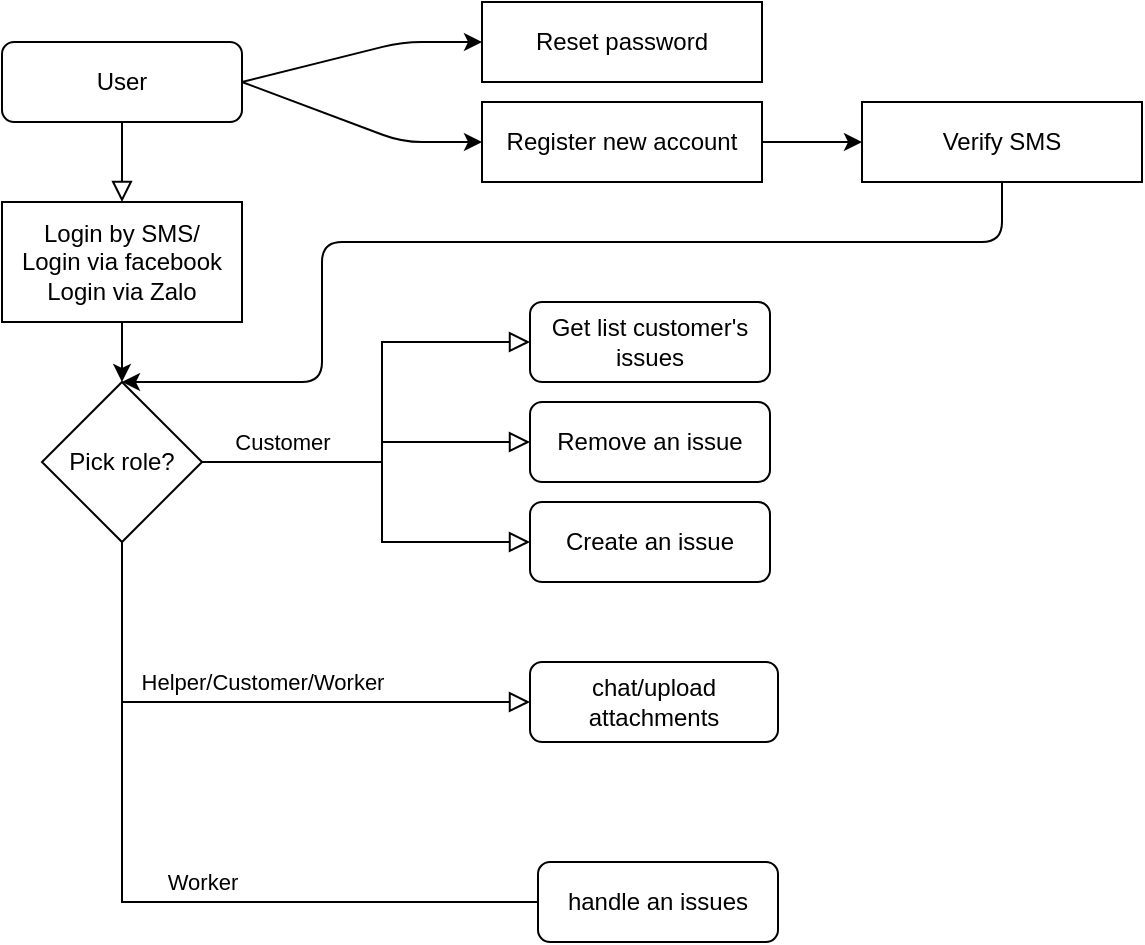 <mxfile version="14.4.9" type="github">
  <diagram id="C5RBs43oDa-KdzZeNtuy" name="Page-1">
    <mxGraphModel dx="716" dy="400" grid="1" gridSize="10" guides="1" tooltips="1" connect="1" arrows="1" fold="1" page="1" pageScale="1" pageWidth="827" pageHeight="1169" math="0" shadow="0">
      <root>
        <mxCell id="WIyWlLk6GJQsqaUBKTNV-0" />
        <mxCell id="WIyWlLk6GJQsqaUBKTNV-1" parent="WIyWlLk6GJQsqaUBKTNV-0" />
        <mxCell id="WIyWlLk6GJQsqaUBKTNV-2" value="" style="rounded=0;html=1;jettySize=auto;orthogonalLoop=1;fontSize=11;endArrow=block;endFill=0;endSize=8;strokeWidth=1;shadow=0;labelBackgroundColor=none;edgeStyle=orthogonalEdgeStyle;" parent="WIyWlLk6GJQsqaUBKTNV-1" source="WIyWlLk6GJQsqaUBKTNV-3" target="phNBYUWBBcwwwVyfr73K-1" edge="1">
          <mxGeometry relative="1" as="geometry">
            <mxPoint x="220" y="170" as="targetPoint" />
          </mxGeometry>
        </mxCell>
        <mxCell id="WIyWlLk6GJQsqaUBKTNV-3" value="User" style="rounded=1;whiteSpace=wrap;html=1;fontSize=12;glass=0;strokeWidth=1;shadow=0;" parent="WIyWlLk6GJQsqaUBKTNV-1" vertex="1">
          <mxGeometry x="160" y="20" width="120" height="40" as="geometry" />
        </mxCell>
        <mxCell id="WIyWlLk6GJQsqaUBKTNV-4" value="Worker" style="rounded=0;html=1;jettySize=auto;orthogonalLoop=1;fontSize=11;endArrow=block;endFill=0;endSize=8;strokeWidth=1;shadow=0;labelBackgroundColor=none;edgeStyle=orthogonalEdgeStyle;entryX=0;entryY=0.5;entryDx=0;entryDy=0;exitX=0.5;exitY=1;exitDx=0;exitDy=0;" parent="WIyWlLk6GJQsqaUBKTNV-1" source="phNBYUWBBcwwwVyfr73K-7" target="WIyWlLk6GJQsqaUBKTNV-12" edge="1">
          <mxGeometry x="0.122" y="10" relative="1" as="geometry">
            <mxPoint as="offset" />
            <mxPoint x="220" y="250" as="sourcePoint" />
            <mxPoint x="220" y="290" as="targetPoint" />
            <Array as="points">
              <mxPoint x="220" y="450" />
              <mxPoint x="430" y="450" />
            </Array>
          </mxGeometry>
        </mxCell>
        <mxCell id="WIyWlLk6GJQsqaUBKTNV-5" value="Customer" style="edgeStyle=orthogonalEdgeStyle;rounded=0;html=1;jettySize=auto;orthogonalLoop=1;fontSize=11;endArrow=block;endFill=0;endSize=8;strokeWidth=1;shadow=0;labelBackgroundColor=none;" parent="WIyWlLk6GJQsqaUBKTNV-1" target="WIyWlLk6GJQsqaUBKTNV-7" edge="1">
          <mxGeometry x="-0.608" y="10" relative="1" as="geometry">
            <mxPoint as="offset" />
            <mxPoint x="260" y="230" as="sourcePoint" />
            <Array as="points">
              <mxPoint x="350" y="230" />
              <mxPoint x="350" y="270" />
            </Array>
          </mxGeometry>
        </mxCell>
        <mxCell id="WIyWlLk6GJQsqaUBKTNV-7" value="Create an issue" style="rounded=1;whiteSpace=wrap;html=1;fontSize=12;glass=0;strokeWidth=1;shadow=0;" parent="WIyWlLk6GJQsqaUBKTNV-1" vertex="1">
          <mxGeometry x="424" y="250" width="120" height="40" as="geometry" />
        </mxCell>
        <mxCell id="WIyWlLk6GJQsqaUBKTNV-12" value="handle an issues" style="rounded=1;whiteSpace=wrap;html=1;fontSize=12;glass=0;strokeWidth=1;shadow=0;" parent="WIyWlLk6GJQsqaUBKTNV-1" vertex="1">
          <mxGeometry x="428" y="430" width="120" height="40" as="geometry" />
        </mxCell>
        <mxCell id="phNBYUWBBcwwwVyfr73K-0" value="Remove an issue" style="rounded=1;whiteSpace=wrap;html=1;fontSize=12;glass=0;strokeWidth=1;shadow=0;" vertex="1" parent="WIyWlLk6GJQsqaUBKTNV-1">
          <mxGeometry x="424" y="200" width="120" height="40" as="geometry" />
        </mxCell>
        <mxCell id="phNBYUWBBcwwwVyfr73K-1" value="Login by SMS/&lt;br&gt;Login via facebook&lt;br&gt;Login via Zalo" style="rounded=0;whiteSpace=wrap;html=1;" vertex="1" parent="WIyWlLk6GJQsqaUBKTNV-1">
          <mxGeometry x="160" y="100" width="120" height="60" as="geometry" />
        </mxCell>
        <mxCell id="phNBYUWBBcwwwVyfr73K-2" value="" style="edgeStyle=orthogonalEdgeStyle;rounded=0;html=1;jettySize=auto;orthogonalLoop=1;fontSize=11;endArrow=block;endFill=0;endSize=8;strokeWidth=1;shadow=0;labelBackgroundColor=none;entryX=0;entryY=0.5;entryDx=0;entryDy=0;exitX=1;exitY=0.5;exitDx=0;exitDy=0;" edge="1" parent="WIyWlLk6GJQsqaUBKTNV-1" source="phNBYUWBBcwwwVyfr73K-7" target="phNBYUWBBcwwwVyfr73K-0">
          <mxGeometry x="-0.444" y="20" relative="1" as="geometry">
            <mxPoint as="offset" />
            <mxPoint x="270" y="260" as="sourcePoint" />
            <mxPoint x="424" y="210" as="targetPoint" />
            <Array as="points">
              <mxPoint x="350" y="230" />
              <mxPoint x="350" y="220" />
            </Array>
          </mxGeometry>
        </mxCell>
        <mxCell id="phNBYUWBBcwwwVyfr73K-3" value="Helper/Customer/Worker" style="rounded=0;html=1;jettySize=auto;orthogonalLoop=1;fontSize=11;endArrow=block;endFill=0;endSize=8;strokeWidth=1;shadow=0;labelBackgroundColor=none;edgeStyle=orthogonalEdgeStyle;entryX=0;entryY=0.5;entryDx=0;entryDy=0;exitX=0.5;exitY=1;exitDx=0;exitDy=0;" edge="1" parent="WIyWlLk6GJQsqaUBKTNV-1" source="phNBYUWBBcwwwVyfr73K-7" target="phNBYUWBBcwwwVyfr73K-4">
          <mxGeometry x="0.056" y="10" relative="1" as="geometry">
            <mxPoint as="offset" />
            <mxPoint x="220" y="220" as="sourcePoint" />
            <mxPoint x="424" y="360" as="targetPoint" />
            <Array as="points">
              <mxPoint x="220" y="330" />
              <mxPoint x="220" y="500" />
            </Array>
          </mxGeometry>
        </mxCell>
        <mxCell id="phNBYUWBBcwwwVyfr73K-4" value="chat/upload attachments" style="rounded=1;whiteSpace=wrap;html=1;fontSize=12;glass=0;strokeWidth=1;shadow=0;" vertex="1" parent="WIyWlLk6GJQsqaUBKTNV-1">
          <mxGeometry x="424" y="330" width="124" height="40" as="geometry" />
        </mxCell>
        <mxCell id="phNBYUWBBcwwwVyfr73K-6" value="Register new account" style="rounded=0;whiteSpace=wrap;html=1;" vertex="1" parent="WIyWlLk6GJQsqaUBKTNV-1">
          <mxGeometry x="400" y="50" width="140" height="40" as="geometry" />
        </mxCell>
        <mxCell id="phNBYUWBBcwwwVyfr73K-7" value="Pick role?" style="rhombus;whiteSpace=wrap;html=1;" vertex="1" parent="WIyWlLk6GJQsqaUBKTNV-1">
          <mxGeometry x="180" y="190" width="80" height="80" as="geometry" />
        </mxCell>
        <mxCell id="phNBYUWBBcwwwVyfr73K-8" value="" style="endArrow=classic;html=1;exitX=0.5;exitY=1;exitDx=0;exitDy=0;entryX=0.5;entryY=0;entryDx=0;entryDy=0;" edge="1" parent="WIyWlLk6GJQsqaUBKTNV-1" source="phNBYUWBBcwwwVyfr73K-1" target="phNBYUWBBcwwwVyfr73K-7">
          <mxGeometry width="50" height="50" relative="1" as="geometry">
            <mxPoint x="380" y="290" as="sourcePoint" />
            <mxPoint x="430" y="240" as="targetPoint" />
          </mxGeometry>
        </mxCell>
        <mxCell id="phNBYUWBBcwwwVyfr73K-9" value="Get list customer&#39;s issues" style="rounded=1;whiteSpace=wrap;html=1;fontSize=12;glass=0;strokeWidth=1;shadow=0;" vertex="1" parent="WIyWlLk6GJQsqaUBKTNV-1">
          <mxGeometry x="424" y="150" width="120" height="40" as="geometry" />
        </mxCell>
        <mxCell id="phNBYUWBBcwwwVyfr73K-10" value="" style="edgeStyle=orthogonalEdgeStyle;rounded=0;html=1;jettySize=auto;orthogonalLoop=1;fontSize=11;endArrow=block;endFill=0;endSize=8;strokeWidth=1;shadow=0;labelBackgroundColor=none;entryX=0;entryY=0.5;entryDx=0;entryDy=0;exitX=1;exitY=0.5;exitDx=0;exitDy=0;" edge="1" parent="WIyWlLk6GJQsqaUBKTNV-1" source="phNBYUWBBcwwwVyfr73K-7" target="phNBYUWBBcwwwVyfr73K-9">
          <mxGeometry x="-0.444" y="20" relative="1" as="geometry">
            <mxPoint as="offset" />
            <mxPoint x="270.0" y="240" as="sourcePoint" />
            <mxPoint x="434" y="230" as="targetPoint" />
            <Array as="points">
              <mxPoint x="350" y="230" />
              <mxPoint x="350" y="170" />
            </Array>
          </mxGeometry>
        </mxCell>
        <mxCell id="phNBYUWBBcwwwVyfr73K-11" value="Reset password" style="rounded=0;whiteSpace=wrap;html=1;" vertex="1" parent="WIyWlLk6GJQsqaUBKTNV-1">
          <mxGeometry x="400" width="140" height="40" as="geometry" />
        </mxCell>
        <mxCell id="phNBYUWBBcwwwVyfr73K-12" value="Verify SMS" style="rounded=0;whiteSpace=wrap;html=1;" vertex="1" parent="WIyWlLk6GJQsqaUBKTNV-1">
          <mxGeometry x="590" y="50" width="140" height="40" as="geometry" />
        </mxCell>
        <mxCell id="phNBYUWBBcwwwVyfr73K-13" value="" style="endArrow=classic;html=1;exitX=1;exitY=0.5;exitDx=0;exitDy=0;entryX=0;entryY=0.5;entryDx=0;entryDy=0;" edge="1" parent="WIyWlLk6GJQsqaUBKTNV-1" source="WIyWlLk6GJQsqaUBKTNV-3" target="phNBYUWBBcwwwVyfr73K-6">
          <mxGeometry width="50" height="50" relative="1" as="geometry">
            <mxPoint x="380" y="200" as="sourcePoint" />
            <mxPoint x="430" y="150" as="targetPoint" />
            <Array as="points">
              <mxPoint x="360" y="70" />
            </Array>
          </mxGeometry>
        </mxCell>
        <mxCell id="phNBYUWBBcwwwVyfr73K-14" value="" style="endArrow=classic;html=1;exitX=1;exitY=0.5;exitDx=0;exitDy=0;entryX=0;entryY=0.5;entryDx=0;entryDy=0;" edge="1" parent="WIyWlLk6GJQsqaUBKTNV-1" source="WIyWlLk6GJQsqaUBKTNV-3" target="phNBYUWBBcwwwVyfr73K-11">
          <mxGeometry width="50" height="50" relative="1" as="geometry">
            <mxPoint x="290.0" y="50" as="sourcePoint" />
            <mxPoint x="426" y="30" as="targetPoint" />
            <Array as="points">
              <mxPoint x="360" y="20" />
            </Array>
          </mxGeometry>
        </mxCell>
        <mxCell id="phNBYUWBBcwwwVyfr73K-15" value="" style="endArrow=classic;html=1;exitX=1;exitY=0.5;exitDx=0;exitDy=0;entryX=0;entryY=0.5;entryDx=0;entryDy=0;" edge="1" parent="WIyWlLk6GJQsqaUBKTNV-1" source="phNBYUWBBcwwwVyfr73K-6" target="phNBYUWBBcwwwVyfr73K-12">
          <mxGeometry width="50" height="50" relative="1" as="geometry">
            <mxPoint x="290.0" y="50" as="sourcePoint" />
            <mxPoint x="426" y="30" as="targetPoint" />
            <Array as="points" />
          </mxGeometry>
        </mxCell>
        <mxCell id="phNBYUWBBcwwwVyfr73K-16" value="" style="endArrow=classic;html=1;exitX=0.5;exitY=1;exitDx=0;exitDy=0;" edge="1" parent="WIyWlLk6GJQsqaUBKTNV-1" source="phNBYUWBBcwwwVyfr73K-12">
          <mxGeometry width="50" height="50" relative="1" as="geometry">
            <mxPoint x="380" y="110" as="sourcePoint" />
            <mxPoint x="220" y="190" as="targetPoint" />
            <Array as="points">
              <mxPoint x="660" y="120" />
              <mxPoint x="320" y="120" />
              <mxPoint x="320" y="190" />
            </Array>
          </mxGeometry>
        </mxCell>
      </root>
    </mxGraphModel>
  </diagram>
</mxfile>
